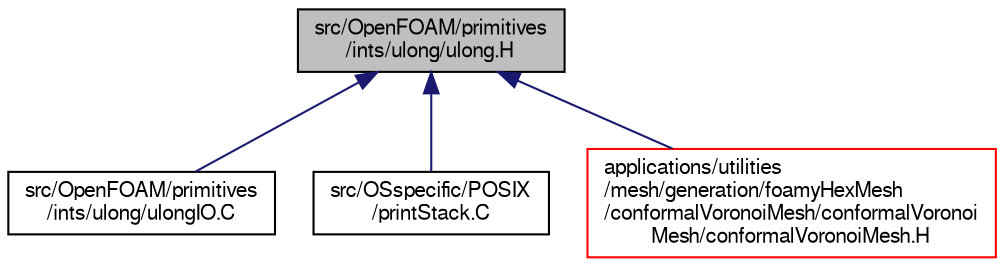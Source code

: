 digraph "src/OpenFOAM/primitives/ints/ulong/ulong.H"
{
  bgcolor="transparent";
  edge [fontname="FreeSans",fontsize="10",labelfontname="FreeSans",labelfontsize="10"];
  node [fontname="FreeSans",fontsize="10",shape=record];
  Node13 [label="src/OpenFOAM/primitives\l/ints/ulong/ulong.H",height=0.2,width=0.4,color="black", fillcolor="grey75", style="filled", fontcolor="black"];
  Node13 -> Node14 [dir="back",color="midnightblue",fontsize="10",style="solid",fontname="FreeSans"];
  Node14 [label="src/OpenFOAM/primitives\l/ints/ulong/ulongIO.C",height=0.2,width=0.4,color="black",URL="$a12416.html",tooltip="Reads a ulong from an input stream. "];
  Node13 -> Node15 [dir="back",color="midnightblue",fontsize="10",style="solid",fontname="FreeSans"];
  Node15 [label="src/OSspecific/POSIX\l/printStack.C",height=0.2,width=0.4,color="black",URL="$a12920.html"];
  Node13 -> Node16 [dir="back",color="midnightblue",fontsize="10",style="solid",fontname="FreeSans"];
  Node16 [label="applications/utilities\l/mesh/generation/foamyHexMesh\l/conformalVoronoiMesh/conformalVoronoi\lMesh/conformalVoronoiMesh.H",height=0.2,width=0.4,color="red",URL="$a18179.html"];
}

